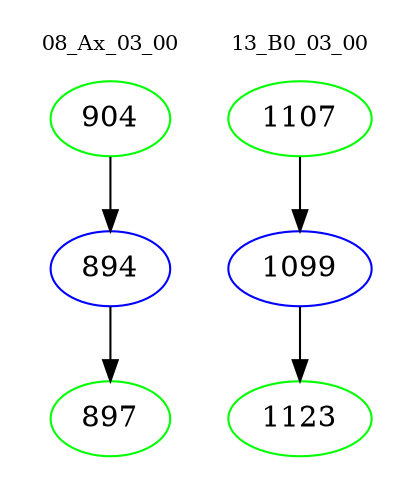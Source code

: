 digraph{
subgraph cluster_0 {
color = white
label = "08_Ax_03_00";
fontsize=10;
T0_904 [label="904", color="green"]
T0_904 -> T0_894 [color="black"]
T0_894 [label="894", color="blue"]
T0_894 -> T0_897 [color="black"]
T0_897 [label="897", color="green"]
}
subgraph cluster_1 {
color = white
label = "13_B0_03_00";
fontsize=10;
T1_1107 [label="1107", color="green"]
T1_1107 -> T1_1099 [color="black"]
T1_1099 [label="1099", color="blue"]
T1_1099 -> T1_1123 [color="black"]
T1_1123 [label="1123", color="green"]
}
}
